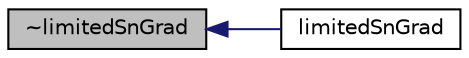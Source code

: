 digraph "~limitedSnGrad"
{
  bgcolor="transparent";
  edge [fontname="Helvetica",fontsize="10",labelfontname="Helvetica",labelfontsize="10"];
  node [fontname="Helvetica",fontsize="10",shape=record];
  rankdir="LR";
  Node1 [label="~limitedSnGrad",height=0.2,width=0.4,color="black", fillcolor="grey75", style="filled", fontcolor="black"];
  Node1 -> Node2 [dir="back",color="midnightblue",fontsize="10",style="solid",fontname="Helvetica"];
  Node2 [label="limitedSnGrad",height=0.2,width=0.4,color="black",URL="$a01345.html#a0c4f3f4b10c1bd6836630e9816cf2216",tooltip="Construct from mesh and data stream. "];
}
